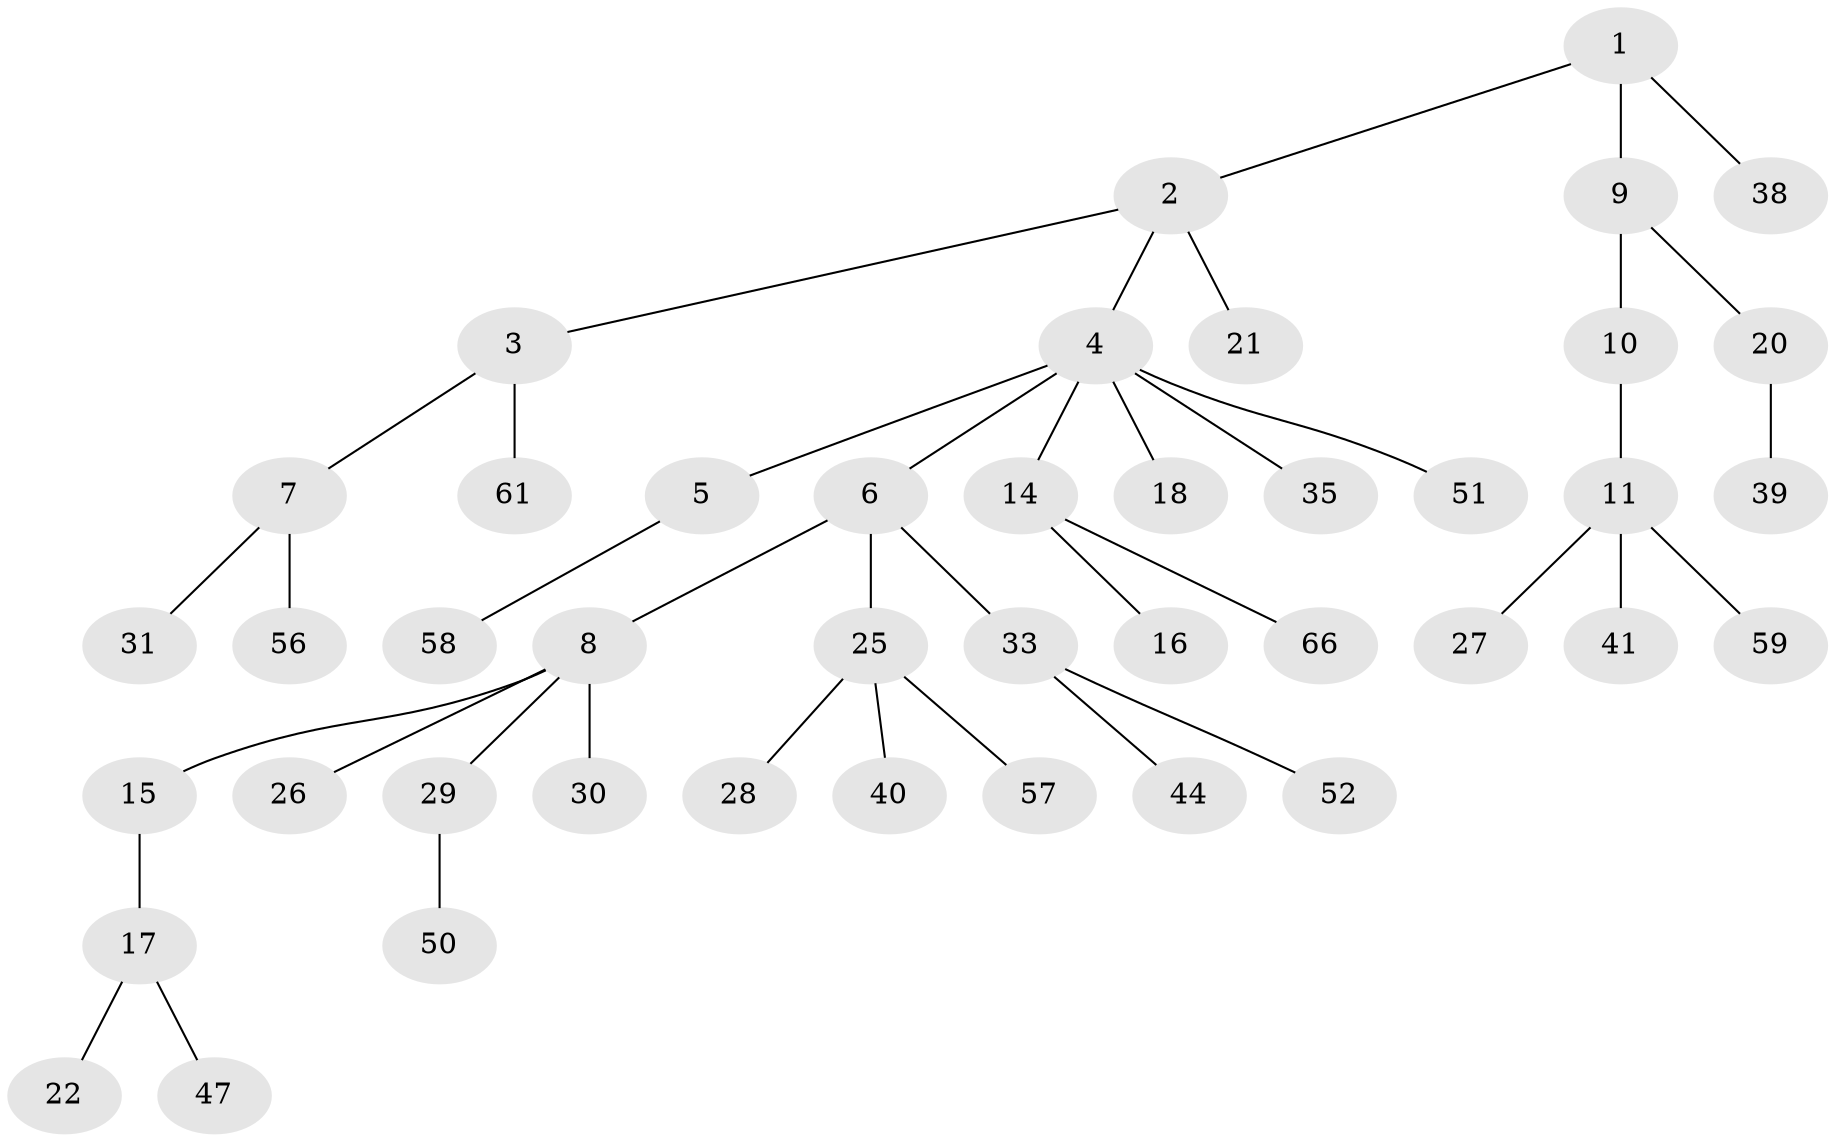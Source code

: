 // original degree distribution, {4: 0.14925373134328357, 5: 0.04477611940298507, 2: 0.2835820895522388, 3: 0.029850746268656716, 1: 0.4925373134328358}
// Generated by graph-tools (version 1.1) at 2025/42/03/06/25 10:42:04]
// undirected, 43 vertices, 42 edges
graph export_dot {
graph [start="1"]
  node [color=gray90,style=filled];
  1 [super="+60"];
  2 [super="+13"];
  3 [super="+48"];
  4 [super="+12"];
  5;
  6;
  7 [super="+65"];
  8 [super="+24"];
  9 [super="+19"];
  10 [super="+34"];
  11 [super="+23"];
  14 [super="+49"];
  15;
  16 [super="+37"];
  17 [super="+46"];
  18;
  20;
  21;
  22;
  25 [super="+36"];
  26 [super="+32"];
  27 [super="+63"];
  28;
  29 [super="+42"];
  30;
  31 [super="+62"];
  33 [super="+45"];
  35;
  38 [super="+54"];
  39 [super="+43"];
  40;
  41 [super="+53"];
  44;
  47 [super="+67"];
  50 [super="+55"];
  51;
  52;
  56;
  57;
  58;
  59;
  61 [super="+64"];
  66;
  1 -- 2;
  1 -- 9;
  1 -- 38;
  2 -- 3;
  2 -- 4;
  2 -- 21;
  3 -- 7;
  3 -- 61;
  4 -- 5;
  4 -- 6;
  4 -- 51;
  4 -- 18;
  4 -- 35;
  4 -- 14;
  5 -- 58;
  6 -- 8;
  6 -- 25;
  6 -- 33;
  7 -- 31;
  7 -- 56;
  8 -- 15;
  8 -- 26;
  8 -- 29;
  8 -- 30;
  9 -- 10;
  9 -- 20;
  10 -- 11;
  11 -- 27;
  11 -- 59;
  11 -- 41;
  14 -- 16;
  14 -- 66;
  15 -- 17;
  17 -- 22;
  17 -- 47;
  20 -- 39;
  25 -- 28;
  25 -- 40;
  25 -- 57;
  29 -- 50;
  33 -- 44;
  33 -- 52;
}
